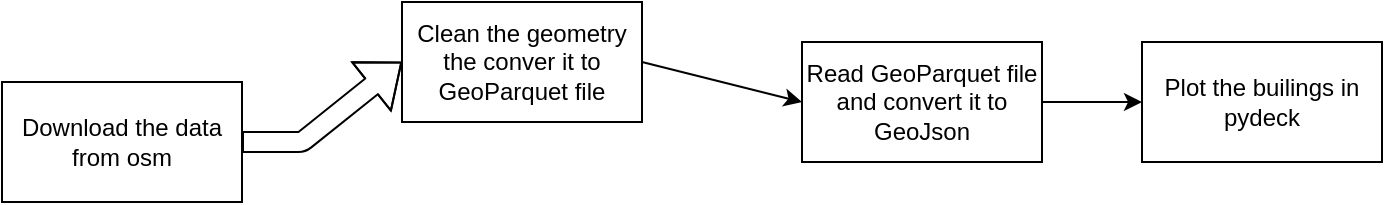 <mxfile>
    <diagram id="MzWxC2ITjKRUolzJRp5X" name="Page-1">
        <mxGraphModel dx="918" dy="571" grid="1" gridSize="10" guides="1" tooltips="1" connect="1" arrows="1" fold="1" page="1" pageScale="1" pageWidth="850" pageHeight="1100" math="0" shadow="0">
            <root>
                <mxCell id="0"/>
                <mxCell id="1" parent="0"/>
                <mxCell id="2" value="Download the data from osm" style="rounded=0;whiteSpace=wrap;html=1;" parent="1" vertex="1">
                    <mxGeometry x="70" y="170" width="120" height="60" as="geometry"/>
                </mxCell>
                <mxCell id="3" value="" style="shape=flexArrow;endArrow=classic;html=1;exitX=1;exitY=0.5;exitDx=0;exitDy=0;" parent="1" source="2" edge="1">
                    <mxGeometry width="50" height="50" relative="1" as="geometry">
                        <mxPoint x="400" y="310" as="sourcePoint"/>
                        <mxPoint x="270" y="160" as="targetPoint"/>
                        <Array as="points">
                            <mxPoint x="220" y="200"/>
                        </Array>
                    </mxGeometry>
                </mxCell>
                <mxCell id="4" value="Clean the geometry the conver it to GeoParquet file" style="rounded=0;whiteSpace=wrap;html=1;" parent="1" vertex="1">
                    <mxGeometry x="270" y="130" width="120" height="60" as="geometry"/>
                </mxCell>
                <mxCell id="8" style="edgeStyle=none;html=1;exitX=1;exitY=0.5;exitDx=0;exitDy=0;entryX=0;entryY=0.5;entryDx=0;entryDy=0;" parent="1" source="5" target="7" edge="1">
                    <mxGeometry relative="1" as="geometry"/>
                </mxCell>
                <mxCell id="5" value="Read GeoParquet file and convert it to GeoJson" style="rounded=0;whiteSpace=wrap;html=1;" parent="1" vertex="1">
                    <mxGeometry x="470" y="150" width="120" height="60" as="geometry"/>
                </mxCell>
                <mxCell id="6" value="" style="endArrow=classic;html=1;exitX=1;exitY=0.5;exitDx=0;exitDy=0;entryX=0;entryY=0.5;entryDx=0;entryDy=0;" parent="1" source="4" target="5" edge="1">
                    <mxGeometry width="50" height="50" relative="1" as="geometry">
                        <mxPoint x="400" y="300" as="sourcePoint"/>
                        <mxPoint x="450" y="250" as="targetPoint"/>
                    </mxGeometry>
                </mxCell>
                <mxCell id="7" value="Plot the builings in pydeck" style="rounded=0;whiteSpace=wrap;html=1;" parent="1" vertex="1">
                    <mxGeometry x="640" y="150" width="120" height="60" as="geometry"/>
                </mxCell>
            </root>
        </mxGraphModel>
    </diagram>
</mxfile>